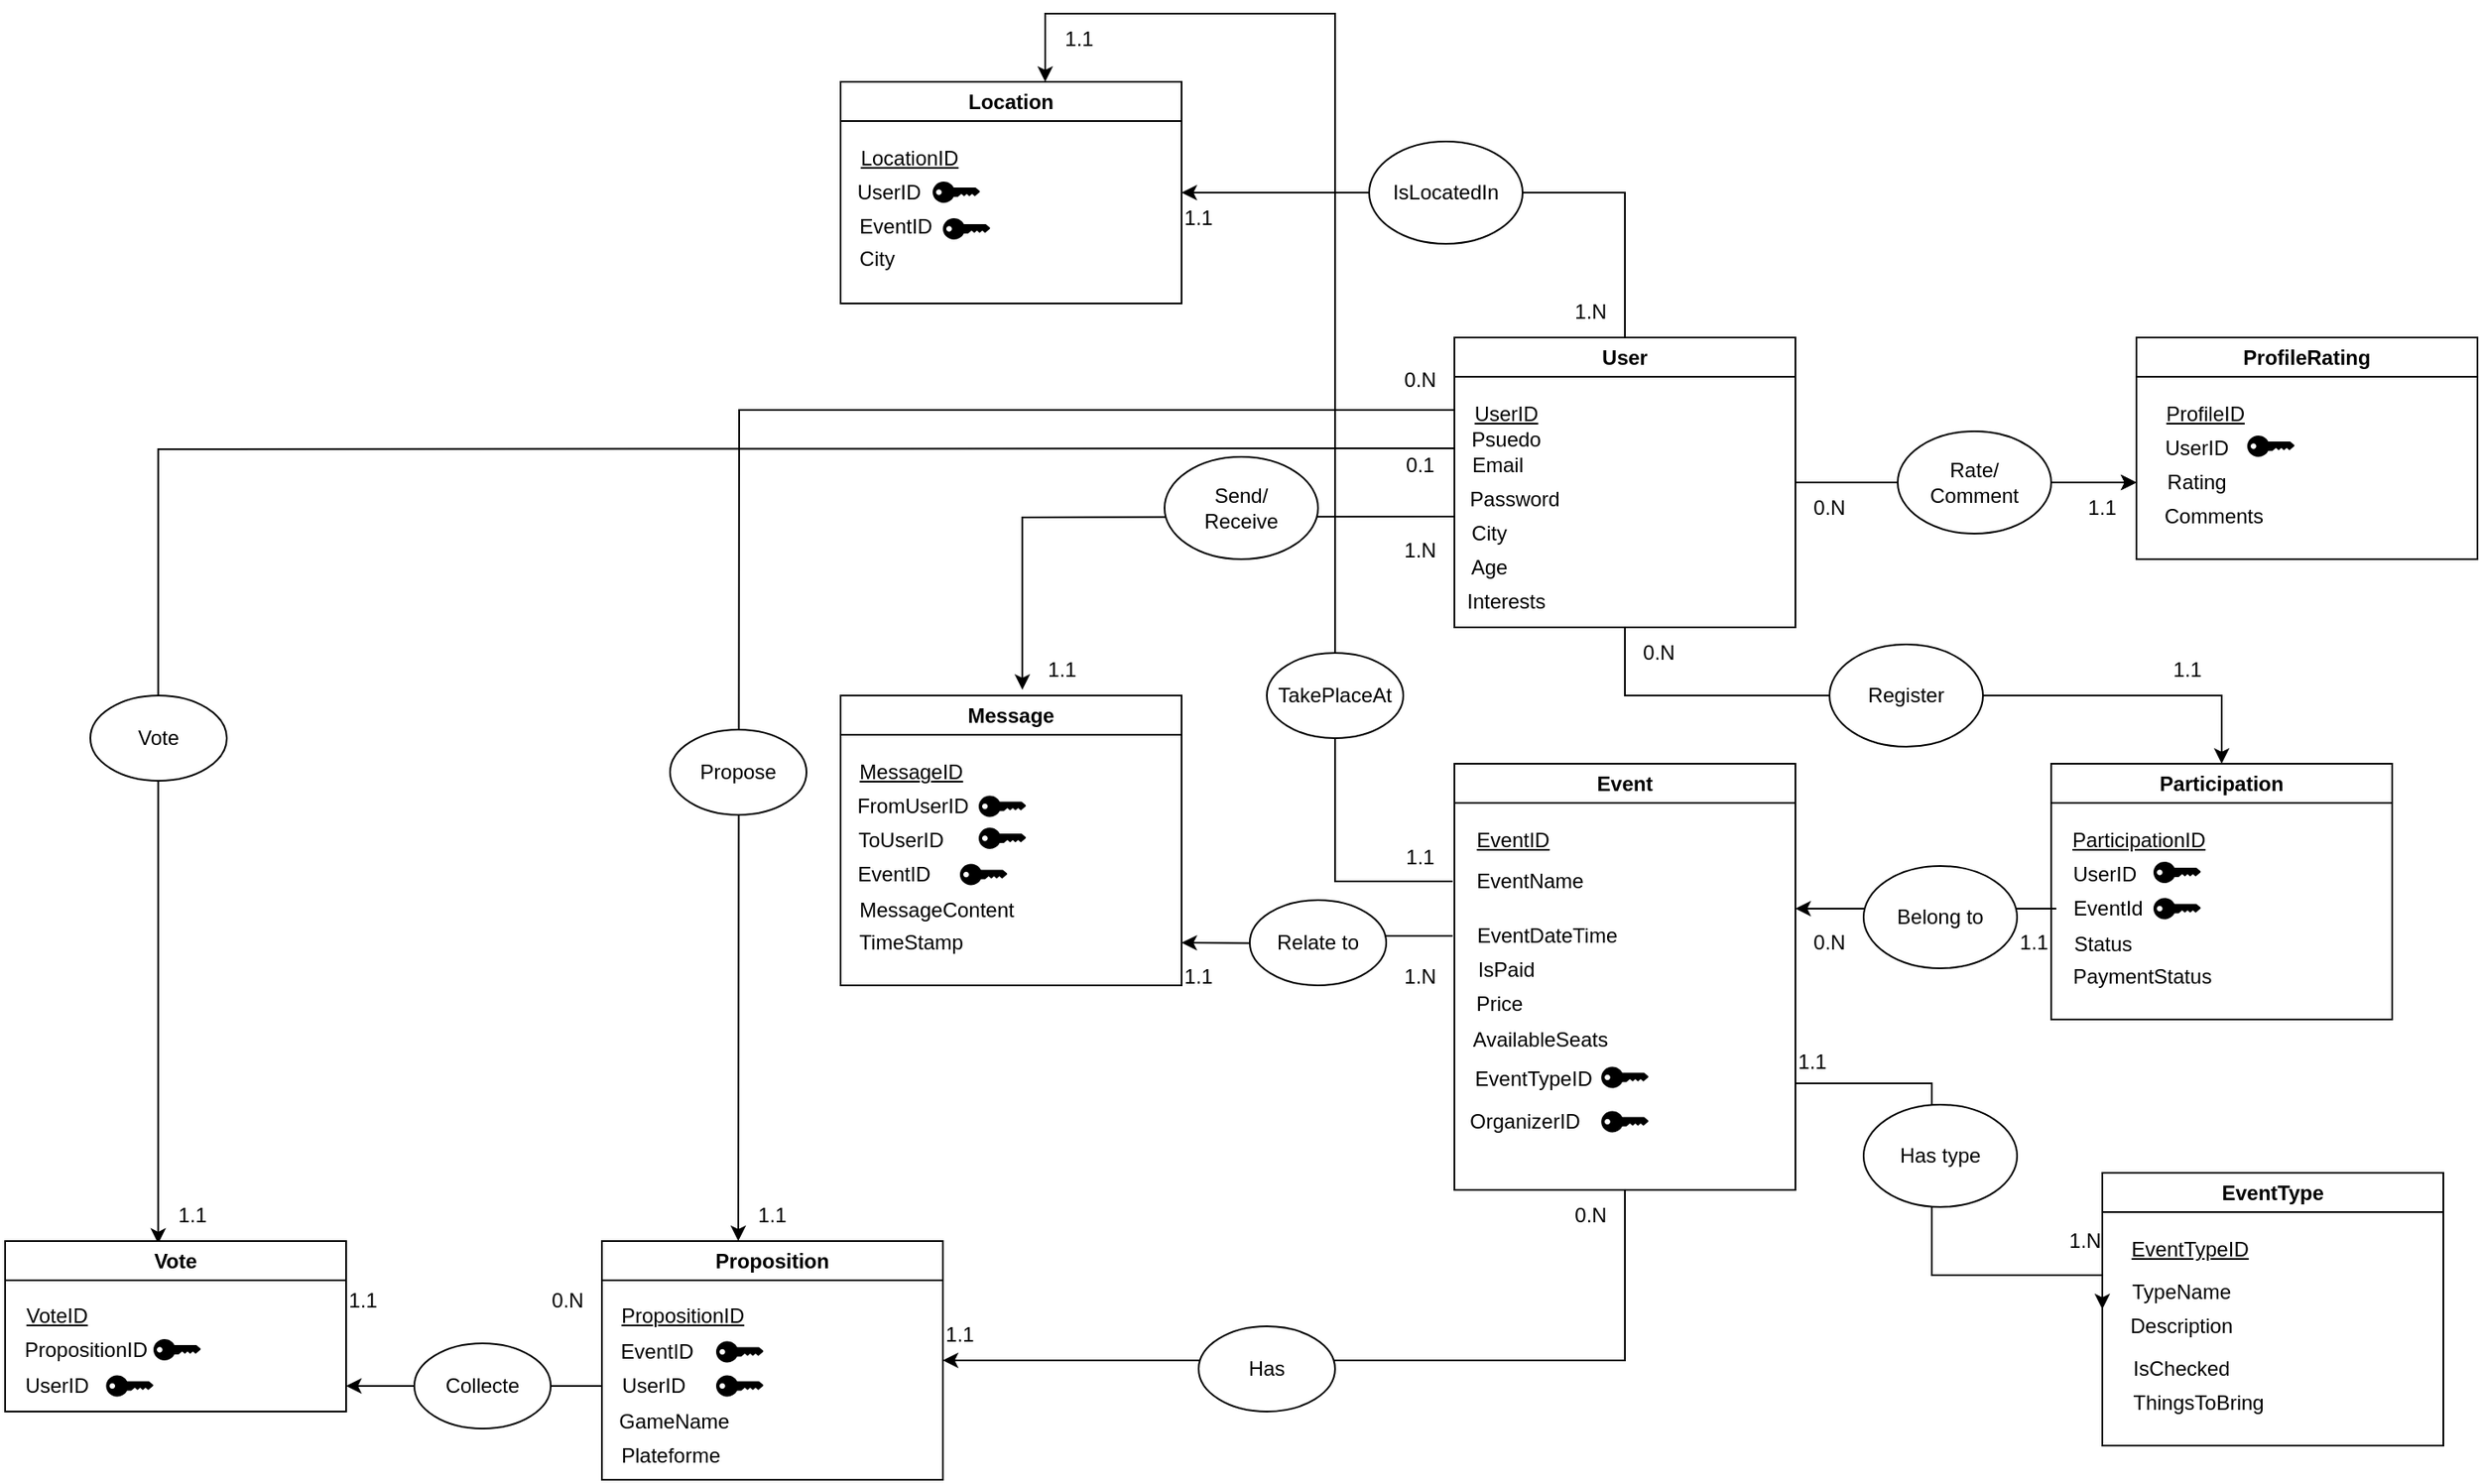 <mxfile version="21.2.8" type="device">
  <diagram name="Page-1" id="yin1Spq87rlJSguPEqDN">
    <mxGraphModel dx="1718" dy="1757" grid="1" gridSize="10" guides="1" tooltips="1" connect="1" arrows="1" fold="1" page="1" pageScale="1" pageWidth="827" pageHeight="1169" math="0" shadow="0">
      <root>
        <mxCell id="0" />
        <mxCell id="1" parent="0" />
        <mxCell id="-1R2bIeDD0BUmHgmYcjE-20" style="edgeStyle=orthogonalEdgeStyle;rounded=0;orthogonalLoop=1;jettySize=auto;html=1;exitX=1;exitY=0.5;exitDx=0;exitDy=0;" parent="1" source="-1R2bIeDD0BUmHgmYcjE-22" edge="1">
          <mxGeometry relative="1" as="geometry">
            <mxPoint x="440" y="155" as="targetPoint" />
          </mxGeometry>
        </mxCell>
        <mxCell id="-1R2bIeDD0BUmHgmYcjE-62" style="edgeStyle=orthogonalEdgeStyle;rounded=0;orthogonalLoop=1;jettySize=auto;html=1;exitX=0.5;exitY=1;exitDx=0;exitDy=0;entryX=0.5;entryY=0;entryDx=0;entryDy=0;" parent="1" source="-1R2bIeDD0BUmHgmYcjE-1" target="-1R2bIeDD0BUmHgmYcjE-50" edge="1">
          <mxGeometry relative="1" as="geometry" />
        </mxCell>
        <mxCell id="-1R2bIeDD0BUmHgmYcjE-135" style="edgeStyle=orthogonalEdgeStyle;rounded=0;orthogonalLoop=1;jettySize=auto;html=1;exitX=0;exitY=0.25;exitDx=0;exitDy=0;" parent="1" source="-1R2bIeDD0BUmHgmYcjE-1" edge="1">
          <mxGeometry relative="1" as="geometry">
            <mxPoint x="-380.0" y="600" as="targetPoint" />
          </mxGeometry>
        </mxCell>
        <mxCell id="rHi5DWFW4RnACAjFVDYU-1" style="edgeStyle=orthogonalEdgeStyle;rounded=0;orthogonalLoop=1;jettySize=auto;html=1;exitX=0.5;exitY=0;exitDx=0;exitDy=0;entryX=1;entryY=0.5;entryDx=0;entryDy=0;" edge="1" parent="1" source="-1R2bIeDD0BUmHgmYcjE-1" target="-1R2bIeDD0BUmHgmYcjE-158">
          <mxGeometry relative="1" as="geometry" />
        </mxCell>
        <mxCell id="-1R2bIeDD0BUmHgmYcjE-1" value="User" style="swimlane;whiteSpace=wrap;html=1;" parent="1" vertex="1">
          <mxGeometry x="40" y="70" width="200" height="170" as="geometry" />
        </mxCell>
        <mxCell id="-1R2bIeDD0BUmHgmYcjE-3" value="UserID" style="text;html=1;align=center;verticalAlign=middle;resizable=0;points=[];autosize=1;strokeColor=none;fillColor=none;fontStyle=4" parent="-1R2bIeDD0BUmHgmYcjE-1" vertex="1">
          <mxGeometry y="30" width="60" height="30" as="geometry" />
        </mxCell>
        <mxCell id="-1R2bIeDD0BUmHgmYcjE-139" style="edgeStyle=orthogonalEdgeStyle;rounded=0;orthogonalLoop=1;jettySize=auto;html=1;entryX=0.163;entryY=1.051;entryDx=0;entryDy=0;entryPerimeter=0;" parent="-1R2bIeDD0BUmHgmYcjE-1" target="-1R2bIeDD0BUmHgmYcjE-141" edge="1">
          <mxGeometry relative="1" as="geometry">
            <mxPoint x="-760" y="520" as="targetPoint" />
            <mxPoint y="65" as="sourcePoint" />
          </mxGeometry>
        </mxCell>
        <mxCell id="-1R2bIeDD0BUmHgmYcjE-8" value="Email" style="text;html=1;align=center;verticalAlign=middle;resizable=0;points=[];autosize=1;strokeColor=none;fillColor=none;" parent="-1R2bIeDD0BUmHgmYcjE-1" vertex="1">
          <mxGeometry y="60" width="50" height="30" as="geometry" />
        </mxCell>
        <mxCell id="-1R2bIeDD0BUmHgmYcjE-11" value="Password" style="text;html=1;align=center;verticalAlign=middle;resizable=0;points=[];autosize=1;strokeColor=none;fillColor=none;" parent="-1R2bIeDD0BUmHgmYcjE-1" vertex="1">
          <mxGeometry x="-5" y="80" width="80" height="30" as="geometry" />
        </mxCell>
        <mxCell id="-1R2bIeDD0BUmHgmYcjE-12" value="City" style="text;html=1;align=center;verticalAlign=middle;resizable=0;points=[];autosize=1;strokeColor=none;fillColor=none;" parent="-1R2bIeDD0BUmHgmYcjE-1" vertex="1">
          <mxGeometry y="100" width="40" height="30" as="geometry" />
        </mxCell>
        <mxCell id="-1R2bIeDD0BUmHgmYcjE-13" value="Age" style="text;html=1;align=center;verticalAlign=middle;resizable=0;points=[];autosize=1;strokeColor=none;fillColor=none;" parent="-1R2bIeDD0BUmHgmYcjE-1" vertex="1">
          <mxGeometry y="120" width="40" height="30" as="geometry" />
        </mxCell>
        <mxCell id="-1R2bIeDD0BUmHgmYcjE-14" value="Interests" style="text;html=1;align=center;verticalAlign=middle;resizable=0;points=[];autosize=1;strokeColor=none;fillColor=none;" parent="-1R2bIeDD0BUmHgmYcjE-1" vertex="1">
          <mxGeometry x="-5" y="140" width="70" height="30" as="geometry" />
        </mxCell>
        <mxCell id="-1R2bIeDD0BUmHgmYcjE-157" value="Psuedo" style="text;html=1;align=center;verticalAlign=middle;resizable=0;points=[];autosize=1;strokeColor=none;fillColor=none;" parent="-1R2bIeDD0BUmHgmYcjE-1" vertex="1">
          <mxGeometry y="45" width="60" height="30" as="geometry" />
        </mxCell>
        <mxCell id="-1R2bIeDD0BUmHgmYcjE-2" value="ProfileRating" style="swimlane;whiteSpace=wrap;html=1;" parent="1" vertex="1">
          <mxGeometry x="440" y="70" width="200" height="130" as="geometry" />
        </mxCell>
        <mxCell id="-1R2bIeDD0BUmHgmYcjE-16" value="ProfileID" style="text;html=1;align=center;verticalAlign=middle;resizable=0;points=[];autosize=1;strokeColor=none;fillColor=none;fontStyle=4" parent="-1R2bIeDD0BUmHgmYcjE-2" vertex="1">
          <mxGeometry x="5" y="30" width="70" height="30" as="geometry" />
        </mxCell>
        <mxCell id="-1R2bIeDD0BUmHgmYcjE-17" value="UserID" style="text;html=1;align=center;verticalAlign=middle;resizable=0;points=[];autosize=1;strokeColor=none;fillColor=none;" parent="-1R2bIeDD0BUmHgmYcjE-2" vertex="1">
          <mxGeometry x="5" y="50" width="60" height="30" as="geometry" />
        </mxCell>
        <mxCell id="-1R2bIeDD0BUmHgmYcjE-18" value="Rating" style="text;html=1;align=center;verticalAlign=middle;resizable=0;points=[];autosize=1;strokeColor=none;fillColor=none;" parent="-1R2bIeDD0BUmHgmYcjE-2" vertex="1">
          <mxGeometry x="5" y="70" width="60" height="30" as="geometry" />
        </mxCell>
        <mxCell id="-1R2bIeDD0BUmHgmYcjE-19" value="Comments" style="text;html=1;align=center;verticalAlign=middle;resizable=0;points=[];autosize=1;strokeColor=none;fillColor=none;" parent="-1R2bIeDD0BUmHgmYcjE-2" vertex="1">
          <mxGeometry x="5" y="90" width="80" height="30" as="geometry" />
        </mxCell>
        <mxCell id="-1R2bIeDD0BUmHgmYcjE-45" value="" style="points=[[0,0.5,0],[0.24,0,0],[0.5,0.28,0],[0.995,0.475,0],[0.5,0.72,0],[0.24,1,0]];verticalLabelPosition=bottom;sketch=0;html=1;verticalAlign=top;aspect=fixed;align=center;pointerEvents=1;shape=mxgraph.cisco19.key;fillColor=#000000;strokeColor=none;" parent="-1R2bIeDD0BUmHgmYcjE-2" vertex="1">
          <mxGeometry x="65" y="57.5" width="27.78" height="12.5" as="geometry" />
        </mxCell>
        <mxCell id="-1R2bIeDD0BUmHgmYcjE-23" value="" style="edgeStyle=orthogonalEdgeStyle;rounded=0;orthogonalLoop=1;jettySize=auto;html=1;exitX=1;exitY=0.5;exitDx=0;exitDy=0;" parent="1" source="-1R2bIeDD0BUmHgmYcjE-1" edge="1">
          <mxGeometry relative="1" as="geometry">
            <mxPoint x="440" y="155" as="targetPoint" />
            <mxPoint x="240" y="155" as="sourcePoint" />
          </mxGeometry>
        </mxCell>
        <mxCell id="-1R2bIeDD0BUmHgmYcjE-22" value="Rate/&lt;br&gt;Comment" style="ellipse;whiteSpace=wrap;html=1;" parent="1" vertex="1">
          <mxGeometry x="300" y="125" width="90" height="60" as="geometry" />
        </mxCell>
        <mxCell id="-1R2bIeDD0BUmHgmYcjE-24" value="0.N" style="text;html=1;strokeColor=none;fillColor=none;align=center;verticalAlign=middle;whiteSpace=wrap;rounded=0;" parent="1" vertex="1">
          <mxGeometry x="230" y="155" width="60" height="30" as="geometry" />
        </mxCell>
        <mxCell id="-1R2bIeDD0BUmHgmYcjE-25" value="1.1" style="text;html=1;strokeColor=none;fillColor=none;align=center;verticalAlign=middle;whiteSpace=wrap;rounded=0;" parent="1" vertex="1">
          <mxGeometry x="390" y="155" width="60" height="30" as="geometry" />
        </mxCell>
        <mxCell id="-1R2bIeDD0BUmHgmYcjE-147" style="edgeStyle=orthogonalEdgeStyle;rounded=0;orthogonalLoop=1;jettySize=auto;html=1;exitX=0.5;exitY=1;exitDx=0;exitDy=0;entryX=1;entryY=0.5;entryDx=0;entryDy=0;" parent="1" source="-1R2bIeDD0BUmHgmYcjE-26" target="-1R2bIeDD0BUmHgmYcjE-113" edge="1">
          <mxGeometry relative="1" as="geometry" />
        </mxCell>
        <mxCell id="-1R2bIeDD0BUmHgmYcjE-26" value="Event" style="swimlane;whiteSpace=wrap;html=1;" parent="1" vertex="1">
          <mxGeometry x="40" y="320" width="200" height="250" as="geometry" />
        </mxCell>
        <mxCell id="-1R2bIeDD0BUmHgmYcjE-27" value="EventID" style="text;html=1;align=center;verticalAlign=middle;resizable=0;points=[];autosize=1;strokeColor=none;fillColor=none;fontStyle=4" parent="-1R2bIeDD0BUmHgmYcjE-26" vertex="1">
          <mxGeometry x="-1" y="30" width="70" height="30" as="geometry" />
        </mxCell>
        <mxCell id="-1R2bIeDD0BUmHgmYcjE-28" value="EventName" style="text;html=1;align=center;verticalAlign=middle;resizable=0;points=[];autosize=1;strokeColor=none;fillColor=none;" parent="-1R2bIeDD0BUmHgmYcjE-26" vertex="1">
          <mxGeometry x="-1" y="54" width="90" height="30" as="geometry" />
        </mxCell>
        <mxCell id="-1R2bIeDD0BUmHgmYcjE-112" style="edgeStyle=orthogonalEdgeStyle;rounded=0;orthogonalLoop=1;jettySize=auto;html=1;" parent="-1R2bIeDD0BUmHgmYcjE-26" source="-1R2bIeDD0BUmHgmYcjE-30" edge="1">
          <mxGeometry relative="1" as="geometry">
            <mxPoint x="-160" y="105" as="targetPoint" />
          </mxGeometry>
        </mxCell>
        <mxCell id="-1R2bIeDD0BUmHgmYcjE-30" value="EventDateTime" style="text;html=1;align=center;verticalAlign=middle;resizable=0;points=[];autosize=1;strokeColor=none;fillColor=none;" parent="-1R2bIeDD0BUmHgmYcjE-26" vertex="1">
          <mxGeometry x="-1" y="86" width="110" height="30" as="geometry" />
        </mxCell>
        <mxCell id="-1R2bIeDD0BUmHgmYcjE-31" value="IsPaid" style="text;html=1;align=center;verticalAlign=middle;resizable=0;points=[];autosize=1;strokeColor=none;fillColor=none;" parent="-1R2bIeDD0BUmHgmYcjE-26" vertex="1">
          <mxGeometry y="106" width="60" height="30" as="geometry" />
        </mxCell>
        <mxCell id="-1R2bIeDD0BUmHgmYcjE-32" value="Price" style="text;html=1;align=center;verticalAlign=middle;resizable=0;points=[];autosize=1;strokeColor=none;fillColor=none;" parent="-1R2bIeDD0BUmHgmYcjE-26" vertex="1">
          <mxGeometry x="1" y="126" width="50" height="30" as="geometry" />
        </mxCell>
        <mxCell id="-1R2bIeDD0BUmHgmYcjE-35" value="AvailableSeats" style="text;html=1;align=center;verticalAlign=middle;resizable=0;points=[];autosize=1;strokeColor=none;fillColor=none;" parent="-1R2bIeDD0BUmHgmYcjE-26" vertex="1">
          <mxGeometry y="146.75" width="100" height="30" as="geometry" />
        </mxCell>
        <mxCell id="-1R2bIeDD0BUmHgmYcjE-44" value="EventTypeID" style="text;html=1;align=center;verticalAlign=middle;resizable=0;points=[];autosize=1;strokeColor=none;fillColor=none;" parent="-1R2bIeDD0BUmHgmYcjE-26" vertex="1">
          <mxGeometry x="1" y="170" width="90" height="30" as="geometry" />
        </mxCell>
        <mxCell id="-1R2bIeDD0BUmHgmYcjE-46" value="" style="points=[[0,0.5,0],[0.24,0,0],[0.5,0.28,0],[0.995,0.475,0],[0.5,0.72,0],[0.24,1,0]];verticalLabelPosition=bottom;sketch=0;html=1;verticalAlign=top;aspect=fixed;align=center;pointerEvents=1;shape=mxgraph.cisco19.key;fillColor=#000000;strokeColor=none;" parent="-1R2bIeDD0BUmHgmYcjE-26" vertex="1">
          <mxGeometry x="86.11" y="177.75" width="27.78" height="12.5" as="geometry" />
        </mxCell>
        <mxCell id="-1R2bIeDD0BUmHgmYcjE-47" value="OrganizerID" style="text;html=1;align=center;verticalAlign=middle;resizable=0;points=[];autosize=1;strokeColor=none;fillColor=none;" parent="-1R2bIeDD0BUmHgmYcjE-26" vertex="1">
          <mxGeometry x="-3.89" y="195" width="90" height="30" as="geometry" />
        </mxCell>
        <mxCell id="-1R2bIeDD0BUmHgmYcjE-49" value="" style="points=[[0,0.5,0],[0.24,0,0],[0.5,0.28,0],[0.995,0.475,0],[0.5,0.72,0],[0.24,1,0]];verticalLabelPosition=bottom;sketch=0;html=1;verticalAlign=top;aspect=fixed;align=center;pointerEvents=1;shape=mxgraph.cisco19.key;fillColor=#000000;strokeColor=none;" parent="-1R2bIeDD0BUmHgmYcjE-26" vertex="1">
          <mxGeometry x="86.11" y="203.75" width="27.78" height="12.5" as="geometry" />
        </mxCell>
        <mxCell id="-1R2bIeDD0BUmHgmYcjE-50" value="Participation" style="swimlane;whiteSpace=wrap;html=1;" parent="1" vertex="1">
          <mxGeometry x="390" y="320" width="200" height="150" as="geometry" />
        </mxCell>
        <mxCell id="-1R2bIeDD0BUmHgmYcjE-51" value="ParticipationID" style="text;html=1;align=center;verticalAlign=middle;resizable=0;points=[];autosize=1;strokeColor=none;fillColor=none;fontStyle=4" parent="-1R2bIeDD0BUmHgmYcjE-50" vertex="1">
          <mxGeometry x="1" y="30" width="100" height="30" as="geometry" />
        </mxCell>
        <mxCell id="-1R2bIeDD0BUmHgmYcjE-52" value="UserID" style="text;html=1;align=center;verticalAlign=middle;resizable=0;points=[];autosize=1;strokeColor=none;fillColor=none;" parent="-1R2bIeDD0BUmHgmYcjE-50" vertex="1">
          <mxGeometry x="1" y="50" width="60" height="30" as="geometry" />
        </mxCell>
        <mxCell id="-1R2bIeDD0BUmHgmYcjE-70" style="edgeStyle=orthogonalEdgeStyle;rounded=0;orthogonalLoop=1;jettySize=auto;html=1;" parent="-1R2bIeDD0BUmHgmYcjE-50" source="-1R2bIeDD0BUmHgmYcjE-53" edge="1">
          <mxGeometry relative="1" as="geometry">
            <mxPoint x="-150" y="85" as="targetPoint" />
          </mxGeometry>
        </mxCell>
        <mxCell id="-1R2bIeDD0BUmHgmYcjE-53" value="EventId" style="text;html=1;align=center;verticalAlign=middle;resizable=0;points=[];autosize=1;strokeColor=none;fillColor=none;" parent="-1R2bIeDD0BUmHgmYcjE-50" vertex="1">
          <mxGeometry x="3" y="70" width="60" height="30" as="geometry" />
        </mxCell>
        <mxCell id="-1R2bIeDD0BUmHgmYcjE-54" value="Status" style="text;html=1;align=center;verticalAlign=middle;resizable=0;points=[];autosize=1;strokeColor=none;fillColor=none;" parent="-1R2bIeDD0BUmHgmYcjE-50" vertex="1">
          <mxGeometry y="91.25" width="60" height="30" as="geometry" />
        </mxCell>
        <mxCell id="-1R2bIeDD0BUmHgmYcjE-55" value="PaymentStatus" style="text;html=1;align=center;verticalAlign=middle;resizable=0;points=[];autosize=1;strokeColor=none;fillColor=none;" parent="-1R2bIeDD0BUmHgmYcjE-50" vertex="1">
          <mxGeometry x="3" y="110" width="100" height="30" as="geometry" />
        </mxCell>
        <mxCell id="-1R2bIeDD0BUmHgmYcjE-59" value="" style="points=[[0,0.5,0],[0.24,0,0],[0.5,0.28,0],[0.995,0.475,0],[0.5,0.72,0],[0.24,1,0]];verticalLabelPosition=bottom;sketch=0;html=1;verticalAlign=top;aspect=fixed;align=center;pointerEvents=1;shape=mxgraph.cisco19.key;fillColor=#000000;strokeColor=none;" parent="-1R2bIeDD0BUmHgmYcjE-50" vertex="1">
          <mxGeometry x="60.0" y="57.5" width="27.78" height="12.5" as="geometry" />
        </mxCell>
        <mxCell id="-1R2bIeDD0BUmHgmYcjE-61" value="" style="points=[[0,0.5,0],[0.24,0,0],[0.5,0.28,0],[0.995,0.475,0],[0.5,0.72,0],[0.24,1,0]];verticalLabelPosition=bottom;sketch=0;html=1;verticalAlign=top;aspect=fixed;align=center;pointerEvents=1;shape=mxgraph.cisco19.key;fillColor=#000000;strokeColor=none;" parent="-1R2bIeDD0BUmHgmYcjE-50" vertex="1">
          <mxGeometry x="60.0" y="78.75" width="27.78" height="12.5" as="geometry" />
        </mxCell>
        <mxCell id="-1R2bIeDD0BUmHgmYcjE-64" value="0.N" style="text;html=1;strokeColor=none;fillColor=none;align=center;verticalAlign=middle;whiteSpace=wrap;rounded=0;" parent="1" vertex="1">
          <mxGeometry x="130" y="240" width="60" height="30" as="geometry" />
        </mxCell>
        <mxCell id="-1R2bIeDD0BUmHgmYcjE-65" value="1.1" style="text;html=1;strokeColor=none;fillColor=none;align=center;verticalAlign=middle;whiteSpace=wrap;rounded=0;" parent="1" vertex="1">
          <mxGeometry x="440" y="250" width="60" height="30" as="geometry" />
        </mxCell>
        <mxCell id="-1R2bIeDD0BUmHgmYcjE-66" value="0.N" style="text;html=1;strokeColor=none;fillColor=none;align=center;verticalAlign=middle;whiteSpace=wrap;rounded=0;" parent="1" vertex="1">
          <mxGeometry x="230" y="410" width="60" height="30" as="geometry" />
        </mxCell>
        <mxCell id="-1R2bIeDD0BUmHgmYcjE-67" value="1.1" style="text;html=1;strokeColor=none;fillColor=none;align=center;verticalAlign=middle;whiteSpace=wrap;rounded=0;" parent="1" vertex="1">
          <mxGeometry x="350" y="410" width="60" height="30" as="geometry" />
        </mxCell>
        <mxCell id="-1R2bIeDD0BUmHgmYcjE-68" value="Register" style="ellipse;whiteSpace=wrap;html=1;" parent="1" vertex="1">
          <mxGeometry x="260" y="250" width="90" height="60" as="geometry" />
        </mxCell>
        <mxCell id="-1R2bIeDD0BUmHgmYcjE-69" value="Belong to" style="ellipse;whiteSpace=wrap;html=1;" parent="1" vertex="1">
          <mxGeometry x="280" y="380" width="90" height="60" as="geometry" />
        </mxCell>
        <mxCell id="-1R2bIeDD0BUmHgmYcjE-71" value="EventType" style="swimlane;whiteSpace=wrap;html=1;" parent="1" vertex="1">
          <mxGeometry x="420" y="560" width="200" height="160" as="geometry" />
        </mxCell>
        <mxCell id="-1R2bIeDD0BUmHgmYcjE-72" value="EventTypeID" style="text;html=1;align=center;verticalAlign=middle;resizable=0;points=[];autosize=1;strokeColor=none;fillColor=none;fontStyle=4" parent="-1R2bIeDD0BUmHgmYcjE-71" vertex="1">
          <mxGeometry x="6" y="30" width="90" height="30" as="geometry" />
        </mxCell>
        <mxCell id="-1R2bIeDD0BUmHgmYcjE-73" value="TypeName" style="text;html=1;align=center;verticalAlign=middle;resizable=0;points=[];autosize=1;strokeColor=none;fillColor=none;" parent="-1R2bIeDD0BUmHgmYcjE-71" vertex="1">
          <mxGeometry x="6" y="55" width="80" height="30" as="geometry" />
        </mxCell>
        <mxCell id="-1R2bIeDD0BUmHgmYcjE-75" value="Description" style="text;html=1;align=center;verticalAlign=middle;resizable=0;points=[];autosize=1;strokeColor=none;fillColor=none;" parent="-1R2bIeDD0BUmHgmYcjE-71" vertex="1">
          <mxGeometry x="6" y="75" width="80" height="30" as="geometry" />
        </mxCell>
        <mxCell id="-1R2bIeDD0BUmHgmYcjE-155" value="IsChecked" style="text;html=1;align=center;verticalAlign=middle;resizable=0;points=[];autosize=1;strokeColor=none;fillColor=none;" parent="-1R2bIeDD0BUmHgmYcjE-71" vertex="1">
          <mxGeometry x="6" y="100" width="80" height="30" as="geometry" />
        </mxCell>
        <mxCell id="-1R2bIeDD0BUmHgmYcjE-156" value="ThingsToBring" style="text;html=1;align=center;verticalAlign=middle;resizable=0;points=[];autosize=1;strokeColor=none;fillColor=none;" parent="-1R2bIeDD0BUmHgmYcjE-71" vertex="1">
          <mxGeometry x="6" y="120" width="100" height="30" as="geometry" />
        </mxCell>
        <mxCell id="-1R2bIeDD0BUmHgmYcjE-81" value="1.1" style="text;html=1;strokeColor=none;fillColor=none;align=center;verticalAlign=middle;whiteSpace=wrap;rounded=0;" parent="1" vertex="1">
          <mxGeometry x="220" y="480" width="60" height="30" as="geometry" />
        </mxCell>
        <mxCell id="-1R2bIeDD0BUmHgmYcjE-82" value="1.N" style="text;html=1;strokeColor=none;fillColor=none;align=center;verticalAlign=middle;whiteSpace=wrap;rounded=0;" parent="1" vertex="1">
          <mxGeometry x="380" y="585" width="60" height="30" as="geometry" />
        </mxCell>
        <mxCell id="-1R2bIeDD0BUmHgmYcjE-85" value="" style="edgeStyle=orthogonalEdgeStyle;rounded=0;orthogonalLoop=1;jettySize=auto;html=1;exitX=1;exitY=0.75;exitDx=0;exitDy=0;entryX=0;entryY=0.5;entryDx=0;entryDy=0;" parent="1" source="-1R2bIeDD0BUmHgmYcjE-26" target="-1R2bIeDD0BUmHgmYcjE-71" edge="1">
          <mxGeometry relative="1" as="geometry">
            <mxPoint x="240" y="508" as="sourcePoint" />
            <mxPoint x="420" y="620" as="targetPoint" />
            <Array as="points">
              <mxPoint x="320" y="508" />
              <mxPoint x="320" y="620" />
            </Array>
          </mxGeometry>
        </mxCell>
        <mxCell id="-1R2bIeDD0BUmHgmYcjE-83" value="Has type" style="ellipse;whiteSpace=wrap;html=1;" parent="1" vertex="1">
          <mxGeometry x="280" y="520" width="90" height="60" as="geometry" />
        </mxCell>
        <mxCell id="-1R2bIeDD0BUmHgmYcjE-86" value="Message" style="swimlane;whiteSpace=wrap;html=1;" parent="1" vertex="1">
          <mxGeometry x="-320" y="280" width="200" height="170" as="geometry" />
        </mxCell>
        <mxCell id="-1R2bIeDD0BUmHgmYcjE-87" value="MessageID" style="text;html=1;align=center;verticalAlign=middle;resizable=0;points=[];autosize=1;strokeColor=none;fillColor=none;fontStyle=4" parent="-1R2bIeDD0BUmHgmYcjE-86" vertex="1">
          <mxGeometry x="1" y="30" width="80" height="30" as="geometry" />
        </mxCell>
        <mxCell id="-1R2bIeDD0BUmHgmYcjE-88" value="FromUserID" style="text;html=1;align=center;verticalAlign=middle;resizable=0;points=[];autosize=1;strokeColor=none;fillColor=none;" parent="-1R2bIeDD0BUmHgmYcjE-86" vertex="1">
          <mxGeometry x="-3" y="50" width="90" height="30" as="geometry" />
        </mxCell>
        <mxCell id="-1R2bIeDD0BUmHgmYcjE-89" value="ToUserID" style="text;html=1;align=center;verticalAlign=middle;resizable=0;points=[];autosize=1;strokeColor=none;fillColor=none;" parent="-1R2bIeDD0BUmHgmYcjE-86" vertex="1">
          <mxGeometry y="70" width="70" height="30" as="geometry" />
        </mxCell>
        <mxCell id="-1R2bIeDD0BUmHgmYcjE-90" value="EventID" style="text;html=1;align=center;verticalAlign=middle;resizable=0;points=[];autosize=1;strokeColor=none;fillColor=none;" parent="-1R2bIeDD0BUmHgmYcjE-86" vertex="1">
          <mxGeometry x="-4" y="90" width="70" height="30" as="geometry" />
        </mxCell>
        <mxCell id="-1R2bIeDD0BUmHgmYcjE-91" value="MessageContent" style="text;html=1;align=center;verticalAlign=middle;resizable=0;points=[];autosize=1;strokeColor=none;fillColor=none;" parent="-1R2bIeDD0BUmHgmYcjE-86" vertex="1">
          <mxGeometry x="1" y="111.25" width="110" height="30" as="geometry" />
        </mxCell>
        <mxCell id="-1R2bIeDD0BUmHgmYcjE-92" value="TimeStamp" style="text;html=1;align=center;verticalAlign=middle;resizable=0;points=[];autosize=1;strokeColor=none;fillColor=none;" parent="-1R2bIeDD0BUmHgmYcjE-86" vertex="1">
          <mxGeometry x="1" y="130" width="80" height="30" as="geometry" />
        </mxCell>
        <mxCell id="-1R2bIeDD0BUmHgmYcjE-93" value="" style="points=[[0,0.5,0],[0.24,0,0],[0.5,0.28,0],[0.995,0.475,0],[0.5,0.72,0],[0.24,1,0]];verticalLabelPosition=bottom;sketch=0;html=1;verticalAlign=top;aspect=fixed;align=center;pointerEvents=1;shape=mxgraph.cisco19.key;fillColor=#000000;strokeColor=none;" parent="-1R2bIeDD0BUmHgmYcjE-86" vertex="1">
          <mxGeometry x="81" y="58.75" width="27.78" height="12.5" as="geometry" />
        </mxCell>
        <mxCell id="-1R2bIeDD0BUmHgmYcjE-94" value="" style="points=[[0,0.5,0],[0.24,0,0],[0.5,0.28,0],[0.995,0.475,0],[0.5,0.72,0],[0.24,1,0]];verticalLabelPosition=bottom;sketch=0;html=1;verticalAlign=top;aspect=fixed;align=center;pointerEvents=1;shape=mxgraph.cisco19.key;fillColor=#000000;strokeColor=none;" parent="-1R2bIeDD0BUmHgmYcjE-86" vertex="1">
          <mxGeometry x="81" y="77.5" width="27.78" height="12.5" as="geometry" />
        </mxCell>
        <mxCell id="-1R2bIeDD0BUmHgmYcjE-95" value="" style="points=[[0,0.5,0],[0.24,0,0],[0.5,0.28,0],[0.995,0.475,0],[0.5,0.72,0],[0.24,1,0]];verticalLabelPosition=bottom;sketch=0;html=1;verticalAlign=top;aspect=fixed;align=center;pointerEvents=1;shape=mxgraph.cisco19.key;fillColor=#000000;strokeColor=none;" parent="-1R2bIeDD0BUmHgmYcjE-86" vertex="1">
          <mxGeometry x="70" y="98.75" width="27.78" height="12.5" as="geometry" />
        </mxCell>
        <mxCell id="-1R2bIeDD0BUmHgmYcjE-96" style="edgeStyle=orthogonalEdgeStyle;rounded=0;orthogonalLoop=1;jettySize=auto;html=1;entryX=0.533;entryY=-0.02;entryDx=0;entryDy=0;entryPerimeter=0;" parent="1" target="-1R2bIeDD0BUmHgmYcjE-86" edge="1">
          <mxGeometry relative="1" as="geometry">
            <mxPoint x="-210" y="200" as="targetPoint" />
            <mxPoint x="40" y="175" as="sourcePoint" />
          </mxGeometry>
        </mxCell>
        <mxCell id="-1R2bIeDD0BUmHgmYcjE-97" value="1.N" style="text;html=1;strokeColor=none;fillColor=none;align=center;verticalAlign=middle;whiteSpace=wrap;rounded=0;" parent="1" vertex="1">
          <mxGeometry x="-10" y="180" width="60" height="30" as="geometry" />
        </mxCell>
        <mxCell id="-1R2bIeDD0BUmHgmYcjE-98" value="1.1" style="text;html=1;strokeColor=none;fillColor=none;align=center;verticalAlign=middle;whiteSpace=wrap;rounded=0;" parent="1" vertex="1">
          <mxGeometry x="-220" y="250" width="60" height="30" as="geometry" />
        </mxCell>
        <mxCell id="-1R2bIeDD0BUmHgmYcjE-99" value="Send/&lt;br&gt;Receive" style="ellipse;whiteSpace=wrap;html=1;" parent="1" vertex="1">
          <mxGeometry x="-130" y="140" width="90" height="60" as="geometry" />
        </mxCell>
        <mxCell id="-1R2bIeDD0BUmHgmYcjE-100" value="1.N" style="text;html=1;strokeColor=none;fillColor=none;align=center;verticalAlign=middle;whiteSpace=wrap;rounded=0;" parent="1" vertex="1">
          <mxGeometry x="-10" y="430" width="60" height="30" as="geometry" />
        </mxCell>
        <mxCell id="-1R2bIeDD0BUmHgmYcjE-102" value="1.1" style="text;html=1;strokeColor=none;fillColor=none;align=center;verticalAlign=middle;whiteSpace=wrap;rounded=0;" parent="1" vertex="1">
          <mxGeometry x="-140" y="430" width="60" height="30" as="geometry" />
        </mxCell>
        <mxCell id="-1R2bIeDD0BUmHgmYcjE-103" value="Relate to" style="ellipse;whiteSpace=wrap;html=1;" parent="1" vertex="1">
          <mxGeometry x="-80" y="400" width="80" height="50" as="geometry" />
        </mxCell>
        <mxCell id="-1R2bIeDD0BUmHgmYcjE-113" value="Proposition" style="swimlane;whiteSpace=wrap;html=1;" parent="1" vertex="1">
          <mxGeometry x="-460" y="600" width="200" height="140" as="geometry" />
        </mxCell>
        <mxCell id="-1R2bIeDD0BUmHgmYcjE-114" value="PropositionID" style="text;html=1;align=center;verticalAlign=middle;resizable=0;points=[];autosize=1;strokeColor=none;fillColor=none;fontStyle=4" parent="-1R2bIeDD0BUmHgmYcjE-113" vertex="1">
          <mxGeometry x="-3" y="28.75" width="100" height="30" as="geometry" />
        </mxCell>
        <mxCell id="-1R2bIeDD0BUmHgmYcjE-115" value="EventID" style="text;html=1;align=center;verticalAlign=middle;resizable=0;points=[];autosize=1;strokeColor=none;fillColor=none;" parent="-1R2bIeDD0BUmHgmYcjE-113" vertex="1">
          <mxGeometry x="-3" y="50" width="70" height="30" as="geometry" />
        </mxCell>
        <mxCell id="-1R2bIeDD0BUmHgmYcjE-150" style="edgeStyle=orthogonalEdgeStyle;rounded=0;orthogonalLoop=1;jettySize=auto;html=1;" parent="-1R2bIeDD0BUmHgmYcjE-113" source="-1R2bIeDD0BUmHgmYcjE-116" edge="1">
          <mxGeometry relative="1" as="geometry">
            <mxPoint x="-150" y="85" as="targetPoint" />
          </mxGeometry>
        </mxCell>
        <mxCell id="-1R2bIeDD0BUmHgmYcjE-116" value="UserID" style="text;html=1;align=center;verticalAlign=middle;resizable=0;points=[];autosize=1;strokeColor=none;fillColor=none;" parent="-1R2bIeDD0BUmHgmYcjE-113" vertex="1">
          <mxGeometry y="70" width="60" height="30" as="geometry" />
        </mxCell>
        <mxCell id="-1R2bIeDD0BUmHgmYcjE-117" value="GameName" style="text;html=1;align=center;verticalAlign=middle;resizable=0;points=[];autosize=1;strokeColor=none;fillColor=none;" parent="-1R2bIeDD0BUmHgmYcjE-113" vertex="1">
          <mxGeometry x="-3" y="91.25" width="90" height="30" as="geometry" />
        </mxCell>
        <mxCell id="-1R2bIeDD0BUmHgmYcjE-118" value="Plateforme" style="text;html=1;align=center;verticalAlign=middle;resizable=0;points=[];autosize=1;strokeColor=none;fillColor=none;" parent="-1R2bIeDD0BUmHgmYcjE-113" vertex="1">
          <mxGeometry y="111.25" width="80" height="30" as="geometry" />
        </mxCell>
        <mxCell id="-1R2bIeDD0BUmHgmYcjE-120" value="" style="points=[[0,0.5,0],[0.24,0,0],[0.5,0.28,0],[0.995,0.475,0],[0.5,0.72,0],[0.24,1,0]];verticalLabelPosition=bottom;sketch=0;html=1;verticalAlign=top;aspect=fixed;align=center;pointerEvents=1;shape=mxgraph.cisco19.key;fillColor=#000000;strokeColor=none;" parent="-1R2bIeDD0BUmHgmYcjE-113" vertex="1">
          <mxGeometry x="67" y="58.75" width="27.78" height="12.5" as="geometry" />
        </mxCell>
        <mxCell id="-1R2bIeDD0BUmHgmYcjE-121" value="" style="points=[[0,0.5,0],[0.24,0,0],[0.5,0.28,0],[0.995,0.475,0],[0.5,0.72,0],[0.24,1,0]];verticalLabelPosition=bottom;sketch=0;html=1;verticalAlign=top;aspect=fixed;align=center;pointerEvents=1;shape=mxgraph.cisco19.key;fillColor=#000000;strokeColor=none;" parent="-1R2bIeDD0BUmHgmYcjE-113" vertex="1">
          <mxGeometry x="67" y="78.75" width="27.78" height="12.5" as="geometry" />
        </mxCell>
        <mxCell id="-1R2bIeDD0BUmHgmYcjE-123" value="Vote" style="swimlane;whiteSpace=wrap;html=1;" parent="1" vertex="1">
          <mxGeometry x="-810" y="600" width="200" height="100" as="geometry" />
        </mxCell>
        <mxCell id="-1R2bIeDD0BUmHgmYcjE-124" value="VoteID" style="text;html=1;align=center;verticalAlign=middle;resizable=0;points=[];autosize=1;strokeColor=none;fillColor=none;fontStyle=4" parent="-1R2bIeDD0BUmHgmYcjE-123" vertex="1">
          <mxGeometry y="28.75" width="60" height="30" as="geometry" />
        </mxCell>
        <mxCell id="-1R2bIeDD0BUmHgmYcjE-125" value="PropositionID" style="text;html=1;align=center;verticalAlign=middle;resizable=0;points=[];autosize=1;strokeColor=none;fillColor=none;" parent="-1R2bIeDD0BUmHgmYcjE-123" vertex="1">
          <mxGeometry x="-3" y="48.75" width="100" height="30" as="geometry" />
        </mxCell>
        <mxCell id="-1R2bIeDD0BUmHgmYcjE-126" value="UserID" style="text;html=1;align=center;verticalAlign=middle;resizable=0;points=[];autosize=1;strokeColor=none;fillColor=none;" parent="-1R2bIeDD0BUmHgmYcjE-123" vertex="1">
          <mxGeometry y="70" width="60" height="30" as="geometry" />
        </mxCell>
        <mxCell id="-1R2bIeDD0BUmHgmYcjE-129" value="" style="points=[[0,0.5,0],[0.24,0,0],[0.5,0.28,0],[0.995,0.475,0],[0.5,0.72,0],[0.24,1,0]];verticalLabelPosition=bottom;sketch=0;html=1;verticalAlign=top;aspect=fixed;align=center;pointerEvents=1;shape=mxgraph.cisco19.key;fillColor=#000000;strokeColor=none;" parent="-1R2bIeDD0BUmHgmYcjE-123" vertex="1">
          <mxGeometry x="87" y="57.5" width="27.78" height="12.5" as="geometry" />
        </mxCell>
        <mxCell id="-1R2bIeDD0BUmHgmYcjE-130" value="" style="points=[[0,0.5,0],[0.24,0,0],[0.5,0.28,0],[0.995,0.475,0],[0.5,0.72,0],[0.24,1,0]];verticalLabelPosition=bottom;sketch=0;html=1;verticalAlign=top;aspect=fixed;align=center;pointerEvents=1;shape=mxgraph.cisco19.key;fillColor=#000000;strokeColor=none;" parent="-1R2bIeDD0BUmHgmYcjE-123" vertex="1">
          <mxGeometry x="59.22" y="78.75" width="27.78" height="12.5" as="geometry" />
        </mxCell>
        <mxCell id="-1R2bIeDD0BUmHgmYcjE-131" value="0.N" style="text;html=1;strokeColor=none;fillColor=none;align=center;verticalAlign=middle;whiteSpace=wrap;rounded=0;" parent="1" vertex="1">
          <mxGeometry x="-10" y="80" width="60" height="30" as="geometry" />
        </mxCell>
        <mxCell id="-1R2bIeDD0BUmHgmYcjE-132" value="1.1" style="text;html=1;strokeColor=none;fillColor=none;align=center;verticalAlign=middle;whiteSpace=wrap;rounded=0;" parent="1" vertex="1">
          <mxGeometry x="-280" y="640" width="60" height="30" as="geometry" />
        </mxCell>
        <mxCell id="-1R2bIeDD0BUmHgmYcjE-133" value="0.N" style="text;html=1;strokeColor=none;fillColor=none;align=center;verticalAlign=middle;whiteSpace=wrap;rounded=0;" parent="1" vertex="1">
          <mxGeometry x="90" y="570" width="60" height="30" as="geometry" />
        </mxCell>
        <mxCell id="-1R2bIeDD0BUmHgmYcjE-136" value="1.1" style="text;html=1;strokeColor=none;fillColor=none;align=center;verticalAlign=middle;whiteSpace=wrap;rounded=0;" parent="1" vertex="1">
          <mxGeometry x="-390" y="570" width="60" height="30" as="geometry" />
        </mxCell>
        <mxCell id="-1R2bIeDD0BUmHgmYcjE-137" value="0.N" style="text;html=1;strokeColor=none;fillColor=none;align=center;verticalAlign=middle;whiteSpace=wrap;rounded=0;" parent="1" vertex="1">
          <mxGeometry x="-510" y="620" width="60" height="30" as="geometry" />
        </mxCell>
        <mxCell id="-1R2bIeDD0BUmHgmYcjE-138" value="1.1" style="text;html=1;strokeColor=none;fillColor=none;align=center;verticalAlign=middle;whiteSpace=wrap;rounded=0;" parent="1" vertex="1">
          <mxGeometry x="-630" y="620" width="60" height="30" as="geometry" />
        </mxCell>
        <mxCell id="-1R2bIeDD0BUmHgmYcjE-140" value="0.1" style="text;html=1;strokeColor=none;fillColor=none;align=center;verticalAlign=middle;whiteSpace=wrap;rounded=0;" parent="1" vertex="1">
          <mxGeometry x="-10" y="130" width="60" height="30" as="geometry" />
        </mxCell>
        <mxCell id="-1R2bIeDD0BUmHgmYcjE-141" value="1.1" style="text;html=1;strokeColor=none;fillColor=none;align=center;verticalAlign=middle;whiteSpace=wrap;rounded=0;" parent="1" vertex="1">
          <mxGeometry x="-730" y="570" width="60" height="30" as="geometry" />
        </mxCell>
        <mxCell id="-1R2bIeDD0BUmHgmYcjE-145" value="Propose" style="ellipse;whiteSpace=wrap;html=1;" parent="1" vertex="1">
          <mxGeometry x="-420" y="300" width="80" height="50" as="geometry" />
        </mxCell>
        <mxCell id="-1R2bIeDD0BUmHgmYcjE-146" value="Vote" style="ellipse;whiteSpace=wrap;html=1;" parent="1" vertex="1">
          <mxGeometry x="-760" y="280" width="80" height="50" as="geometry" />
        </mxCell>
        <mxCell id="-1R2bIeDD0BUmHgmYcjE-148" value="Has" style="ellipse;whiteSpace=wrap;html=1;" parent="1" vertex="1">
          <mxGeometry x="-110" y="650" width="80" height="50" as="geometry" />
        </mxCell>
        <mxCell id="-1R2bIeDD0BUmHgmYcjE-151" value="Collecte" style="ellipse;whiteSpace=wrap;html=1;" parent="1" vertex="1">
          <mxGeometry x="-570" y="660" width="80" height="50" as="geometry" />
        </mxCell>
        <mxCell id="-1R2bIeDD0BUmHgmYcjE-158" value="Location" style="swimlane;whiteSpace=wrap;html=1;" parent="1" vertex="1">
          <mxGeometry x="-320" y="-80" width="200" height="130" as="geometry" />
        </mxCell>
        <mxCell id="-1R2bIeDD0BUmHgmYcjE-159" value="LocationID" style="text;html=1;align=center;verticalAlign=middle;resizable=0;points=[];autosize=1;strokeColor=none;fillColor=none;fontStyle=4" parent="-1R2bIeDD0BUmHgmYcjE-158" vertex="1">
          <mxGeometry y="30" width="80" height="30" as="geometry" />
        </mxCell>
        <mxCell id="-1R2bIeDD0BUmHgmYcjE-160" value="UserID" style="text;html=1;align=center;verticalAlign=middle;resizable=0;points=[];autosize=1;strokeColor=none;fillColor=none;" parent="-1R2bIeDD0BUmHgmYcjE-158" vertex="1">
          <mxGeometry x="-2" y="50" width="60" height="30" as="geometry" />
        </mxCell>
        <mxCell id="-1R2bIeDD0BUmHgmYcjE-161" value="EventID" style="text;html=1;align=center;verticalAlign=middle;resizable=0;points=[];autosize=1;strokeColor=none;fillColor=none;" parent="-1R2bIeDD0BUmHgmYcjE-158" vertex="1">
          <mxGeometry x="-3" y="70" width="70" height="30" as="geometry" />
        </mxCell>
        <mxCell id="-1R2bIeDD0BUmHgmYcjE-162" value="City" style="text;html=1;align=center;verticalAlign=middle;resizable=0;points=[];autosize=1;strokeColor=none;fillColor=none;" parent="-1R2bIeDD0BUmHgmYcjE-158" vertex="1">
          <mxGeometry x="1" y="88.5" width="40" height="30" as="geometry" />
        </mxCell>
        <mxCell id="-1R2bIeDD0BUmHgmYcjE-163" value="" style="points=[[0,0.5,0],[0.24,0,0],[0.5,0.28,0],[0.995,0.475,0],[0.5,0.72,0],[0.24,1,0]];verticalLabelPosition=bottom;sketch=0;html=1;verticalAlign=top;aspect=fixed;align=center;pointerEvents=1;shape=mxgraph.cisco19.key;fillColor=#000000;strokeColor=none;" parent="-1R2bIeDD0BUmHgmYcjE-158" vertex="1">
          <mxGeometry x="54" y="58.5" width="27.78" height="12.5" as="geometry" />
        </mxCell>
        <mxCell id="-1R2bIeDD0BUmHgmYcjE-164" value="" style="points=[[0,0.5,0],[0.24,0,0],[0.5,0.28,0],[0.995,0.475,0],[0.5,0.72,0],[0.24,1,0]];verticalLabelPosition=bottom;sketch=0;html=1;verticalAlign=top;aspect=fixed;align=center;pointerEvents=1;shape=mxgraph.cisco19.key;fillColor=#000000;strokeColor=none;" parent="-1R2bIeDD0BUmHgmYcjE-158" vertex="1">
          <mxGeometry x="60" y="80" width="27.78" height="12.5" as="geometry" />
        </mxCell>
        <mxCell id="rHi5DWFW4RnACAjFVDYU-2" value="IsLocatedIn" style="ellipse;whiteSpace=wrap;html=1;" vertex="1" parent="1">
          <mxGeometry x="-10" y="-45" width="90" height="60" as="geometry" />
        </mxCell>
        <mxCell id="rHi5DWFW4RnACAjFVDYU-3" value="1.N" style="text;html=1;strokeColor=none;fillColor=none;align=center;verticalAlign=middle;whiteSpace=wrap;rounded=0;" vertex="1" parent="1">
          <mxGeometry x="90" y="40" width="60" height="30" as="geometry" />
        </mxCell>
        <mxCell id="rHi5DWFW4RnACAjFVDYU-4" value="1.1" style="text;html=1;strokeColor=none;fillColor=none;align=center;verticalAlign=middle;whiteSpace=wrap;rounded=0;" vertex="1" parent="1">
          <mxGeometry x="-140" y="-15" width="60" height="30" as="geometry" />
        </mxCell>
        <mxCell id="rHi5DWFW4RnACAjFVDYU-6" style="edgeStyle=orthogonalEdgeStyle;rounded=0;orthogonalLoop=1;jettySize=auto;html=1;" edge="1" parent="1" source="-1R2bIeDD0BUmHgmYcjE-28">
          <mxGeometry relative="1" as="geometry">
            <mxPoint x="-200" y="-80" as="targetPoint" />
            <Array as="points">
              <mxPoint x="-30" y="389" />
              <mxPoint x="-30" y="-120" />
              <mxPoint x="-200" y="-120" />
              <mxPoint x="-200" y="-80" />
            </Array>
          </mxGeometry>
        </mxCell>
        <mxCell id="rHi5DWFW4RnACAjFVDYU-8" value="1.1" style="text;html=1;strokeColor=none;fillColor=none;align=center;verticalAlign=middle;whiteSpace=wrap;rounded=0;" vertex="1" parent="1">
          <mxGeometry x="-10" y="360" width="60" height="30" as="geometry" />
        </mxCell>
        <mxCell id="rHi5DWFW4RnACAjFVDYU-9" value="1.1" style="text;html=1;strokeColor=none;fillColor=none;align=center;verticalAlign=middle;whiteSpace=wrap;rounded=0;" vertex="1" parent="1">
          <mxGeometry x="-210" y="-120" width="60" height="30" as="geometry" />
        </mxCell>
        <mxCell id="rHi5DWFW4RnACAjFVDYU-10" value="TakePlaceAt" style="ellipse;whiteSpace=wrap;html=1;" vertex="1" parent="1">
          <mxGeometry x="-70" y="255" width="80" height="50" as="geometry" />
        </mxCell>
      </root>
    </mxGraphModel>
  </diagram>
</mxfile>
